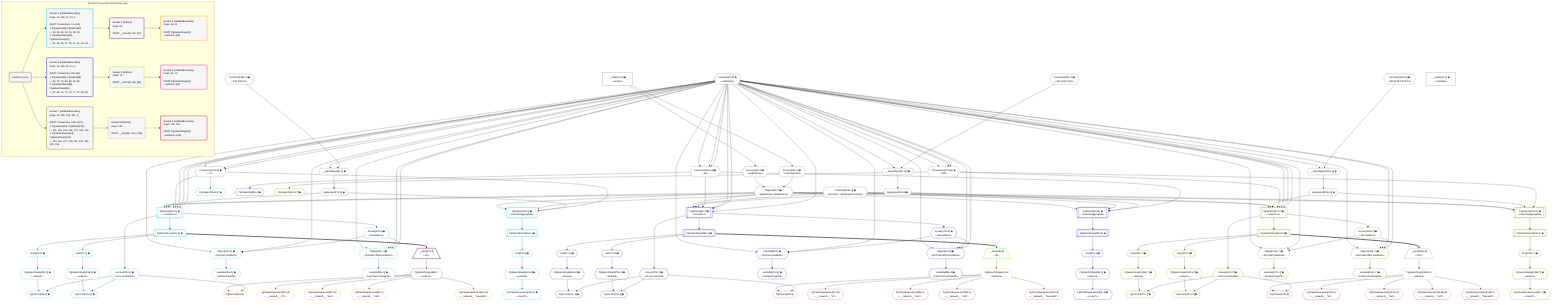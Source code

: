 %%{init: {'themeVariables': { 'fontSize': '12px'}}}%%
graph TD
    classDef path fill:#eee,stroke:#000,color:#000
    classDef plan fill:#fff,stroke-width:1px,color:#000
    classDef itemplan fill:#fff,stroke-width:2px,color:#000
    classDef unbatchedplan fill:#dff,stroke-width:1px,color:#000
    classDef sideeffectplan fill:#fcc,stroke-width:2px,color:#000
    classDef bucket fill:#f6f6f6,color:#000,stroke-width:2px,text-align:left


    %% plan dependencies
    Connection15{{"Connection[15∈0] ➊<br />ᐸ11ᐳ"}}:::plan
    Constant6{{"Constant[6∈0] ➊<br />ᐸundefinedᐳ"}}:::plan
    Constant6 & Constant6 & Constant6 --> Connection15
    Connection61{{"Connection[61∈0] ➊<br />ᐸ59ᐳ"}}:::plan
    Constant6 & Constant6 & Constant6 --> Connection61
    Connection107{{"Connection[107∈0] ➊<br />ᐸ105ᐳ"}}:::plan
    Constant6 & Constant6 & Constant6 --> Connection107
    __InputObject9{{"__InputObject[9∈0] ➊"}}:::plan
    Constant149{{"Constant[149∈0] ➊<br />ᐸ'192.168.0.0'ᐳ"}}:::plan
    Constant6 & Constant149 --> __InputObject9
    Object14{{"Object[14∈0] ➊<br />ᐸ{pgSettings,withPgClient}ᐳ"}}:::plan
    Access12{{"Access[12∈0] ➊<br />ᐸ2.pgSettingsᐳ"}}:::plan
    Access13{{"Access[13∈0] ➊<br />ᐸ2.withPgClientᐳ"}}:::plan
    Access12 & Access13 --> Object14
    __InputObject57{{"__InputObject[57∈0] ➊"}}:::plan
    Constant151{{"Constant[151∈0] ➊<br />ᐸ'192.168.0.0/16'ᐳ"}}:::plan
    Constant6 & Constant151 --> __InputObject57
    __InputObject103{{"__InputObject[103∈0] ➊"}}:::plan
    Constant153{{"Constant[153∈0] ➊<br />ᐸ'08:00:2b:01:02:03'ᐳ"}}:::plan
    Constant6 & Constant153 --> __InputObject103
    __Value2["__Value[2∈0] ➊<br />ᐸcontextᐳ"]:::plan
    __Value2 --> Access12
    __Value2 --> Access13
    ApplyInput17{{"ApplyInput[17∈0] ➊"}}:::plan
    __InputObject9 --> ApplyInput17
    ApplyInput63{{"ApplyInput[63∈0] ➊"}}:::plan
    __InputObject57 --> ApplyInput63
    ApplyInput109{{"ApplyInput[109∈0] ➊"}}:::plan
    __InputObject103 --> ApplyInput109
    __Value4["__Value[4∈0] ➊<br />ᐸrootValueᐳ"]:::plan
    Constant155{{"Constant[155∈0] ➊<br />ᐸ[Function: applyInputConstant]ᐳ"}}:::plan
    PgSelect18[["PgSelect[18∈1] ➊<br />ᐸnetwork+1ᐳ"]]:::plan
    Object14 & Constant155 & ApplyInput17 & Connection15 & Constant6 & Constant6 & Constant6 --> PgSelect18
    Object38{{"Object[38∈1] ➊<br />ᐸ{first,last,offset,hasMore}ᐳ"}}:::plan
    Access33{{"Access[33∈1] ➊<br />ᐸ18.hasMoreᐳ"}}:::plan
    Constant6 & Constant6 & Constant6 & Access33 --> Object38
    PgSelect40[["PgSelect[40∈1] ➊<br />ᐸnetwork(aggregate)ᐳ"]]:::plan
    Object14 & Constant155 & ApplyInput17 & Connection15 --> PgSelect40
    Object34{{"Object[34∈1] ➊<br />ᐸ{first,last,hasMore}ᐳ"}}:::plan
    Constant6 & Constant6 & Access33 --> Object34
    PgCursor25{{"PgCursor[25∈1] ➊"}}:::plan
    PgSelectSingle23{{"PgSelectSingle[23∈1] ➊<br />ᐸnetworkᐳ"}}:::plan
    Access24{{"Access[24∈1] ➊<br />ᐸ18.cursorDetailsᐳ"}}:::plan
    PgSelectSingle23 & Access24 --> PgCursor25
    PgCursor31{{"PgCursor[31∈1] ➊"}}:::plan
    PgSelectSingle29{{"PgSelectSingle[29∈1] ➊<br />ᐸnetworkᐳ"}}:::plan
    PgSelectSingle29 & Access24 --> PgCursor31
    PgPageInfo19{{"PgPageInfo[19∈1] ➊"}}:::plan
    Connection15 --> PgPageInfo19
    First21{{"First[21∈1] ➊"}}:::plan
    PgSelectRows22[["PgSelectRows[22∈1] ➊"]]:::plan
    PgSelectRows22 --> First21
    PgSelect18 --> PgSelectRows22
    First21 --> PgSelectSingle23
    PgSelect18 --> Access24
    Last27{{"Last[27∈1] ➊"}}:::plan
    PgSelectRows22 --> Last27
    Last27 --> PgSelectSingle29
    PgSelect18 --> Access33
    Lambda35{{"Lambda[35∈1] ➊<br />ᐸhasNextPageCbᐳ"}}:::plan
    Object34 --> Lambda35
    Lambda39{{"Lambda[39∈1] ➊<br />ᐸhasPreviousPageCbᐳ"}}:::plan
    Object38 --> Lambda39
    First41{{"First[41∈1] ➊"}}:::plan
    PgSelectRows42[["PgSelectRows[42∈1] ➊"]]:::plan
    PgSelectRows42 --> First41
    PgSelect40 --> PgSelectRows42
    PgSelectSingle43{{"PgSelectSingle[43∈1] ➊<br />ᐸnetworkᐳ"}}:::plan
    First41 --> PgSelectSingle43
    PgClassExpression44{{"PgClassExpression[44∈1] ➊<br />ᐸcount(*)ᐳ"}}:::plan
    PgSelectSingle43 --> PgClassExpression44
    __Item47[/"__Item[47∈2]<br />ᐸ22ᐳ"\]:::itemplan
    PgSelectRows22 ==> __Item47
    PgSelectSingle48{{"PgSelectSingle[48∈2]<br />ᐸnetworkᐳ"}}:::plan
    __Item47 --> PgSelectSingle48
    PgCursor50{{"PgCursor[50∈3]"}}:::plan
    PgSelectSingle48 & Access24 --> PgCursor50
    PgClassExpression51{{"PgClassExpression[51∈3]<br />ᐸ__network__.”id”ᐳ"}}:::plan
    PgSelectSingle48 --> PgClassExpression51
    PgClassExpression52{{"PgClassExpression[52∈3]<br />ᐸ__network__.”inet”ᐳ"}}:::plan
    PgSelectSingle48 --> PgClassExpression52
    PgClassExpression53{{"PgClassExpression[53∈3]<br />ᐸ__network__.”cidr”ᐳ"}}:::plan
    PgSelectSingle48 --> PgClassExpression53
    PgClassExpression54{{"PgClassExpression[54∈3]<br />ᐸ__network__.”macaddr”ᐳ"}}:::plan
    PgSelectSingle48 --> PgClassExpression54
    PgSelect64[["PgSelect[64∈4] ➊<br />ᐸnetwork+1ᐳ"]]:::plan
    Object14 & Constant155 & ApplyInput63 & Connection61 & Constant6 & Constant6 & Constant6 --> PgSelect64
    Object84{{"Object[84∈4] ➊<br />ᐸ{first,last,offset,hasMore}ᐳ"}}:::plan
    Access79{{"Access[79∈4] ➊<br />ᐸ64.hasMoreᐳ"}}:::plan
    Constant6 & Constant6 & Constant6 & Access79 --> Object84
    PgSelect86[["PgSelect[86∈4] ➊<br />ᐸnetwork(aggregate)ᐳ"]]:::plan
    Object14 & Constant155 & ApplyInput63 & Connection61 --> PgSelect86
    Object80{{"Object[80∈4] ➊<br />ᐸ{first,last,hasMore}ᐳ"}}:::plan
    Constant6 & Constant6 & Access79 --> Object80
    PgCursor71{{"PgCursor[71∈4] ➊"}}:::plan
    PgSelectSingle69{{"PgSelectSingle[69∈4] ➊<br />ᐸnetworkᐳ"}}:::plan
    Access70{{"Access[70∈4] ➊<br />ᐸ64.cursorDetailsᐳ"}}:::plan
    PgSelectSingle69 & Access70 --> PgCursor71
    PgCursor77{{"PgCursor[77∈4] ➊"}}:::plan
    PgSelectSingle75{{"PgSelectSingle[75∈4] ➊<br />ᐸnetworkᐳ"}}:::plan
    PgSelectSingle75 & Access70 --> PgCursor77
    PgPageInfo65{{"PgPageInfo[65∈4] ➊"}}:::plan
    Connection61 --> PgPageInfo65
    First67{{"First[67∈4] ➊"}}:::plan
    PgSelectRows68[["PgSelectRows[68∈4] ➊"]]:::plan
    PgSelectRows68 --> First67
    PgSelect64 --> PgSelectRows68
    First67 --> PgSelectSingle69
    PgSelect64 --> Access70
    Last73{{"Last[73∈4] ➊"}}:::plan
    PgSelectRows68 --> Last73
    Last73 --> PgSelectSingle75
    PgSelect64 --> Access79
    Lambda81{{"Lambda[81∈4] ➊<br />ᐸhasNextPageCbᐳ"}}:::plan
    Object80 --> Lambda81
    Lambda85{{"Lambda[85∈4] ➊<br />ᐸhasPreviousPageCbᐳ"}}:::plan
    Object84 --> Lambda85
    First87{{"First[87∈4] ➊"}}:::plan
    PgSelectRows88[["PgSelectRows[88∈4] ➊"]]:::plan
    PgSelectRows88 --> First87
    PgSelect86 --> PgSelectRows88
    PgSelectSingle89{{"PgSelectSingle[89∈4] ➊<br />ᐸnetworkᐳ"}}:::plan
    First87 --> PgSelectSingle89
    PgClassExpression90{{"PgClassExpression[90∈4] ➊<br />ᐸcount(*)ᐳ"}}:::plan
    PgSelectSingle89 --> PgClassExpression90
    __Item93[/"__Item[93∈5]<br />ᐸ68ᐳ"\]:::itemplan
    PgSelectRows68 ==> __Item93
    PgSelectSingle94{{"PgSelectSingle[94∈5]<br />ᐸnetworkᐳ"}}:::plan
    __Item93 --> PgSelectSingle94
    PgCursor96{{"PgCursor[96∈6]"}}:::plan
    PgSelectSingle94 & Access70 --> PgCursor96
    PgClassExpression97{{"PgClassExpression[97∈6]<br />ᐸ__network__.”id”ᐳ"}}:::plan
    PgSelectSingle94 --> PgClassExpression97
    PgClassExpression98{{"PgClassExpression[98∈6]<br />ᐸ__network__.”inet”ᐳ"}}:::plan
    PgSelectSingle94 --> PgClassExpression98
    PgClassExpression99{{"PgClassExpression[99∈6]<br />ᐸ__network__.”cidr”ᐳ"}}:::plan
    PgSelectSingle94 --> PgClassExpression99
    PgClassExpression100{{"PgClassExpression[100∈6]<br />ᐸ__network__.”macaddr”ᐳ"}}:::plan
    PgSelectSingle94 --> PgClassExpression100
    PgSelect110[["PgSelect[110∈7] ➊<br />ᐸnetwork+1ᐳ"]]:::plan
    Object14 & Constant155 & ApplyInput109 & Connection107 & Constant6 & Constant6 & Constant6 --> PgSelect110
    Object130{{"Object[130∈7] ➊<br />ᐸ{first,last,offset,hasMore}ᐳ"}}:::plan
    Access125{{"Access[125∈7] ➊<br />ᐸ110.hasMoreᐳ"}}:::plan
    Constant6 & Constant6 & Constant6 & Access125 --> Object130
    PgSelect132[["PgSelect[132∈7] ➊<br />ᐸnetwork(aggregate)ᐳ"]]:::plan
    Object14 & Constant155 & ApplyInput109 & Connection107 --> PgSelect132
    Object126{{"Object[126∈7] ➊<br />ᐸ{first,last,hasMore}ᐳ"}}:::plan
    Constant6 & Constant6 & Access125 --> Object126
    PgCursor117{{"PgCursor[117∈7] ➊"}}:::plan
    PgSelectSingle115{{"PgSelectSingle[115∈7] ➊<br />ᐸnetworkᐳ"}}:::plan
    Access116{{"Access[116∈7] ➊<br />ᐸ110.cursorDetailsᐳ"}}:::plan
    PgSelectSingle115 & Access116 --> PgCursor117
    PgCursor123{{"PgCursor[123∈7] ➊"}}:::plan
    PgSelectSingle121{{"PgSelectSingle[121∈7] ➊<br />ᐸnetworkᐳ"}}:::plan
    PgSelectSingle121 & Access116 --> PgCursor123
    PgPageInfo111{{"PgPageInfo[111∈7] ➊"}}:::plan
    Connection107 --> PgPageInfo111
    First113{{"First[113∈7] ➊"}}:::plan
    PgSelectRows114[["PgSelectRows[114∈7] ➊"]]:::plan
    PgSelectRows114 --> First113
    PgSelect110 --> PgSelectRows114
    First113 --> PgSelectSingle115
    PgSelect110 --> Access116
    Last119{{"Last[119∈7] ➊"}}:::plan
    PgSelectRows114 --> Last119
    Last119 --> PgSelectSingle121
    PgSelect110 --> Access125
    Lambda127{{"Lambda[127∈7] ➊<br />ᐸhasNextPageCbᐳ"}}:::plan
    Object126 --> Lambda127
    Lambda131{{"Lambda[131∈7] ➊<br />ᐸhasPreviousPageCbᐳ"}}:::plan
    Object130 --> Lambda131
    First133{{"First[133∈7] ➊"}}:::plan
    PgSelectRows134[["PgSelectRows[134∈7] ➊"]]:::plan
    PgSelectRows134 --> First133
    PgSelect132 --> PgSelectRows134
    PgSelectSingle135{{"PgSelectSingle[135∈7] ➊<br />ᐸnetworkᐳ"}}:::plan
    First133 --> PgSelectSingle135
    PgClassExpression136{{"PgClassExpression[136∈7] ➊<br />ᐸcount(*)ᐳ"}}:::plan
    PgSelectSingle135 --> PgClassExpression136
    __Item139[/"__Item[139∈8]<br />ᐸ114ᐳ"\]:::itemplan
    PgSelectRows114 ==> __Item139
    PgSelectSingle140{{"PgSelectSingle[140∈8]<br />ᐸnetworkᐳ"}}:::plan
    __Item139 --> PgSelectSingle140
    PgCursor142{{"PgCursor[142∈9]"}}:::plan
    PgSelectSingle140 & Access116 --> PgCursor142
    PgClassExpression143{{"PgClassExpression[143∈9]<br />ᐸ__network__.”id”ᐳ"}}:::plan
    PgSelectSingle140 --> PgClassExpression143
    PgClassExpression144{{"PgClassExpression[144∈9]<br />ᐸ__network__.”inet”ᐳ"}}:::plan
    PgSelectSingle140 --> PgClassExpression144
    PgClassExpression145{{"PgClassExpression[145∈9]<br />ᐸ__network__.”cidr”ᐳ"}}:::plan
    PgSelectSingle140 --> PgClassExpression145
    PgClassExpression146{{"PgClassExpression[146∈9]<br />ᐸ__network__.”macaddr”ᐳ"}}:::plan
    PgSelectSingle140 --> PgClassExpression146

    %% define steps

    subgraph "Buckets for queries/v4/network_types"
    Bucket0("Bucket 0 (root)"):::bucket
    classDef bucket0 stroke:#696969
    class Bucket0,__Value2,__Value4,Constant6,__InputObject9,Access12,Access13,Object14,Connection15,ApplyInput17,__InputObject57,Connection61,ApplyInput63,__InputObject103,Connection107,ApplyInput109,Constant149,Constant151,Constant153,Constant155 bucket0
    Bucket1("Bucket 1 (nullableBoundary)<br />Deps: 14, 155, 17, 15, 6<br /><br />ROOT Connectionᐸ11ᐳ[15]<br />1: PgSelect[18], PgSelect[40]<br />ᐳ: 19, 24, 33, 34, 35, 38, 39<br />2: PgSelectRows[22], PgSelectRows[42]<br />ᐳ: 21, 23, 25, 27, 29, 31, 41, 43, 44"):::bucket
    classDef bucket1 stroke:#00bfff
    class Bucket1,PgSelect18,PgPageInfo19,First21,PgSelectRows22,PgSelectSingle23,Access24,PgCursor25,Last27,PgSelectSingle29,PgCursor31,Access33,Object34,Lambda35,Object38,Lambda39,PgSelect40,First41,PgSelectRows42,PgSelectSingle43,PgClassExpression44 bucket1
    Bucket2("Bucket 2 (listItem)<br />Deps: 24<br /><br />ROOT __Item{2}ᐸ22ᐳ[47]"):::bucket
    classDef bucket2 stroke:#7f007f
    class Bucket2,__Item47,PgSelectSingle48 bucket2
    Bucket3("Bucket 3 (nullableBoundary)<br />Deps: 48, 24<br /><br />ROOT PgSelectSingle{2}ᐸnetworkᐳ[48]"):::bucket
    classDef bucket3 stroke:#ffa500
    class Bucket3,PgCursor50,PgClassExpression51,PgClassExpression52,PgClassExpression53,PgClassExpression54 bucket3
    Bucket4("Bucket 4 (nullableBoundary)<br />Deps: 14, 155, 63, 61, 6<br /><br />ROOT Connectionᐸ59ᐳ[61]<br />1: PgSelect[64], PgSelect[86]<br />ᐳ: 65, 70, 79, 80, 81, 84, 85<br />2: PgSelectRows[68], PgSelectRows[88]<br />ᐳ: 67, 69, 71, 73, 75, 77, 87, 89, 90"):::bucket
    classDef bucket4 stroke:#0000ff
    class Bucket4,PgSelect64,PgPageInfo65,First67,PgSelectRows68,PgSelectSingle69,Access70,PgCursor71,Last73,PgSelectSingle75,PgCursor77,Access79,Object80,Lambda81,Object84,Lambda85,PgSelect86,First87,PgSelectRows88,PgSelectSingle89,PgClassExpression90 bucket4
    Bucket5("Bucket 5 (listItem)<br />Deps: 70<br /><br />ROOT __Item{5}ᐸ68ᐳ[93]"):::bucket
    classDef bucket5 stroke:#7fff00
    class Bucket5,__Item93,PgSelectSingle94 bucket5
    Bucket6("Bucket 6 (nullableBoundary)<br />Deps: 94, 70<br /><br />ROOT PgSelectSingle{5}ᐸnetworkᐳ[94]"):::bucket
    classDef bucket6 stroke:#ff1493
    class Bucket6,PgCursor96,PgClassExpression97,PgClassExpression98,PgClassExpression99,PgClassExpression100 bucket6
    Bucket7("Bucket 7 (nullableBoundary)<br />Deps: 14, 155, 109, 107, 6<br /><br />ROOT Connectionᐸ105ᐳ[107]<br />1: PgSelect[110], PgSelect[132]<br />ᐳ: 111, 116, 125, 126, 127, 130, 131<br />2: PgSelectRows[114], PgSelectRows[134]<br />ᐳ: 113, 115, 117, 119, 121, 123, 133, 135, 136"):::bucket
    classDef bucket7 stroke:#808000
    class Bucket7,PgSelect110,PgPageInfo111,First113,PgSelectRows114,PgSelectSingle115,Access116,PgCursor117,Last119,PgSelectSingle121,PgCursor123,Access125,Object126,Lambda127,Object130,Lambda131,PgSelect132,First133,PgSelectRows134,PgSelectSingle135,PgClassExpression136 bucket7
    Bucket8("Bucket 8 (listItem)<br />Deps: 116<br /><br />ROOT __Item{8}ᐸ114ᐳ[139]"):::bucket
    classDef bucket8 stroke:#dda0dd
    class Bucket8,__Item139,PgSelectSingle140 bucket8
    Bucket9("Bucket 9 (nullableBoundary)<br />Deps: 140, 116<br /><br />ROOT PgSelectSingle{8}ᐸnetworkᐳ[140]"):::bucket
    classDef bucket9 stroke:#ff0000
    class Bucket9,PgCursor142,PgClassExpression143,PgClassExpression144,PgClassExpression145,PgClassExpression146 bucket9
    Bucket0 --> Bucket1 & Bucket4 & Bucket7
    Bucket1 --> Bucket2
    Bucket2 --> Bucket3
    Bucket4 --> Bucket5
    Bucket5 --> Bucket6
    Bucket7 --> Bucket8
    Bucket8 --> Bucket9
    end